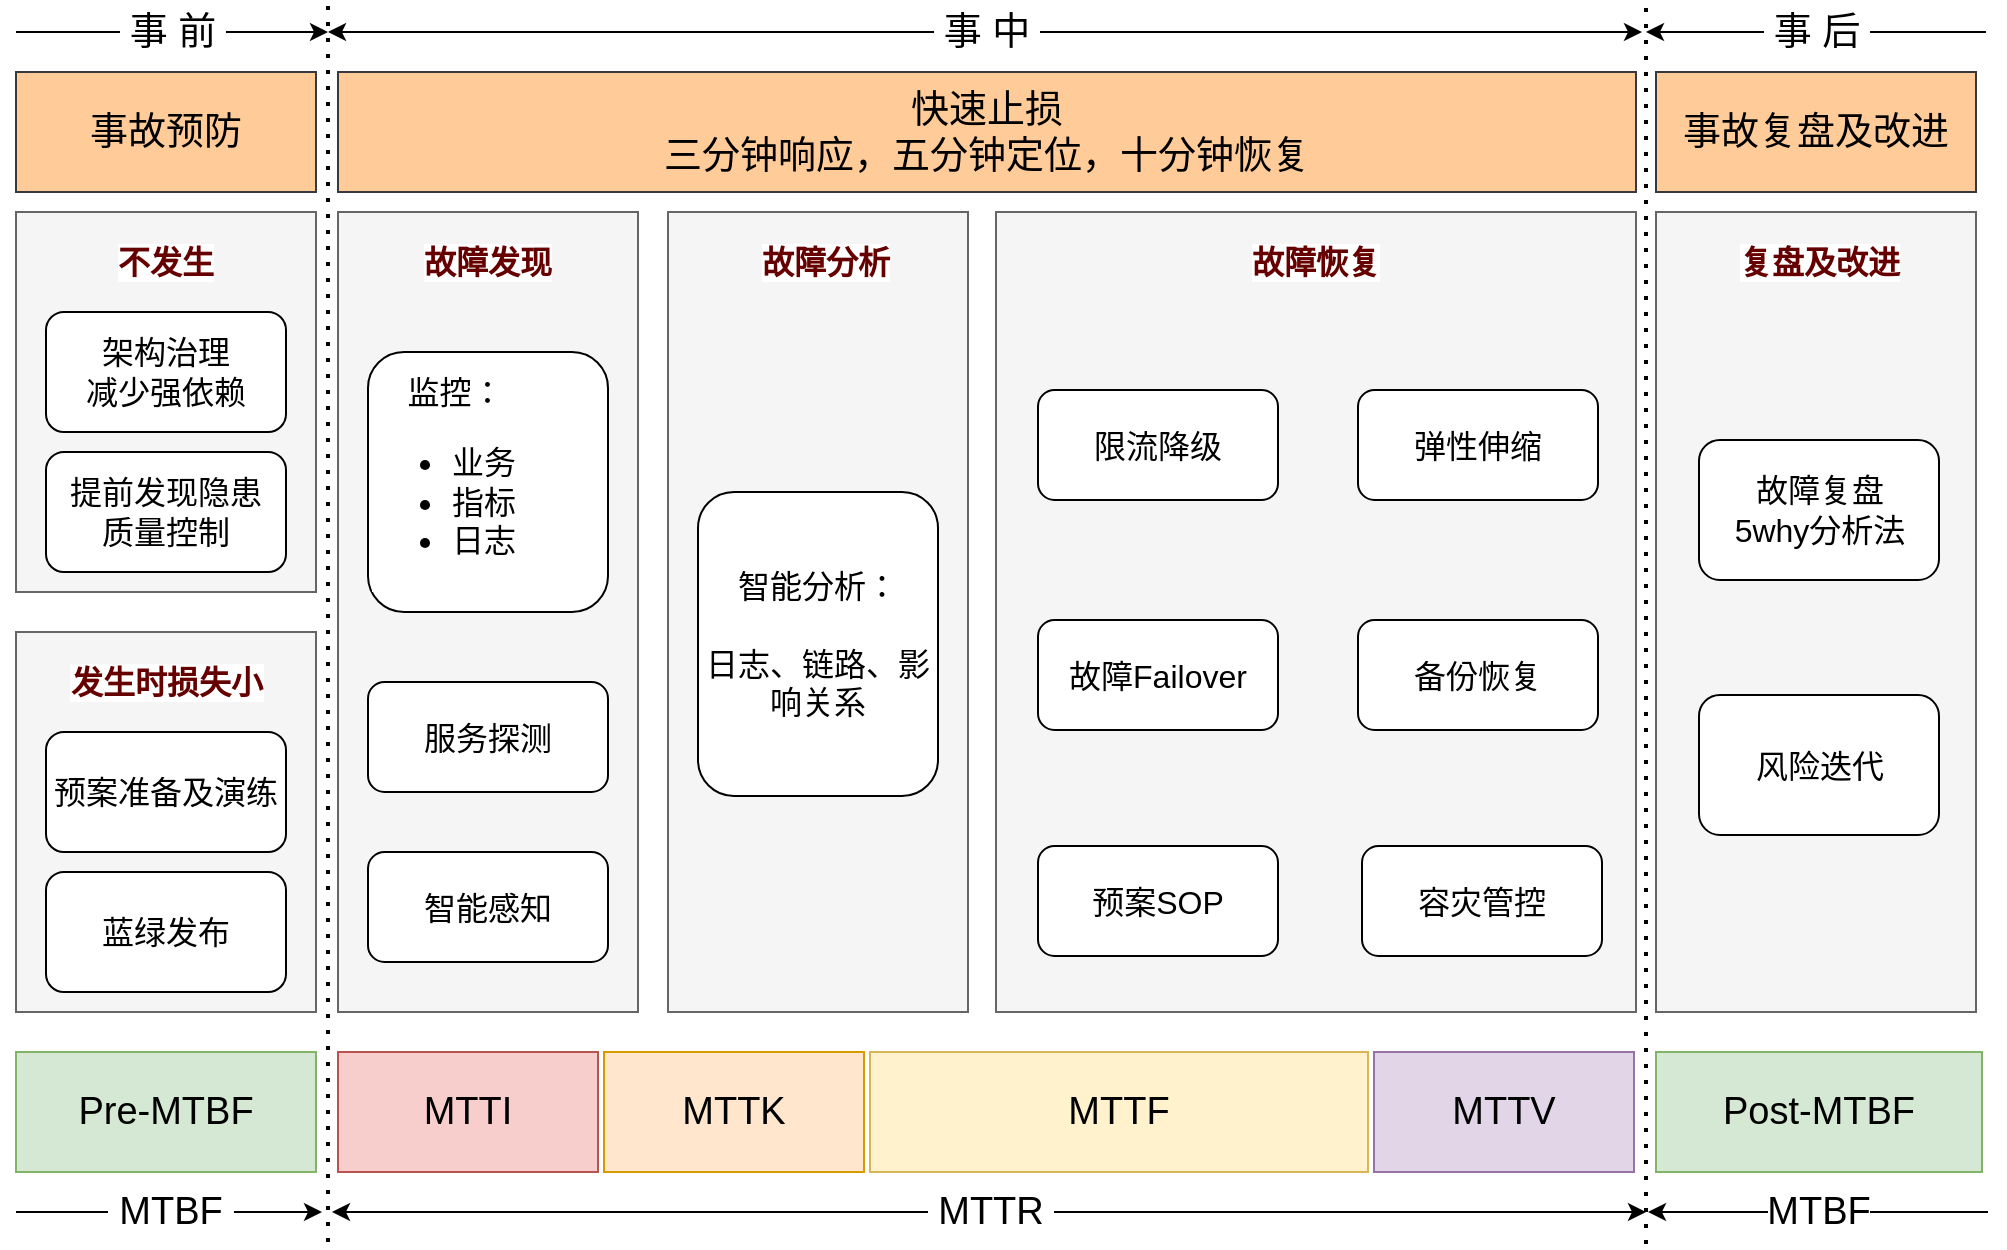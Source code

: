 <mxfile version="20.3.0" type="device"><diagram id="g2_BOzwbXSpQuKbzpzVD" name="第 1 页"><mxGraphModel dx="1106" dy="892" grid="0" gridSize="10" guides="1" tooltips="1" connect="1" arrows="1" fold="1" page="0" pageScale="1" pageWidth="827" pageHeight="1169" math="0" shadow="0"><root><mxCell id="0"/><mxCell id="1" parent="0"/><mxCell id="_H8MRdq_b75Qdq6JSZi0-1" value="" style="endArrow=none;dashed=1;html=1;dashPattern=1 3;strokeWidth=2;rounded=0;" edge="1" parent="1"><mxGeometry width="50" height="50" relative="1" as="geometry"><mxPoint x="176" y="775" as="sourcePoint"/><mxPoint x="176" y="155" as="targetPoint"/></mxGeometry></mxCell><mxCell id="_H8MRdq_b75Qdq6JSZi0-2" value="" style="endArrow=none;dashed=1;html=1;dashPattern=1 3;strokeWidth=2;rounded=0;" edge="1" parent="1"><mxGeometry width="50" height="50" relative="1" as="geometry"><mxPoint x="835" y="776" as="sourcePoint"/><mxPoint x="835" y="156" as="targetPoint"/></mxGeometry></mxCell><mxCell id="_H8MRdq_b75Qdq6JSZi0-6" value="&amp;nbsp;事 中&amp;nbsp;" style="endArrow=classic;startArrow=classic;html=1;rounded=0;fontSize=19;" edge="1" parent="1"><mxGeometry width="50" height="50" relative="1" as="geometry"><mxPoint x="176" y="170" as="sourcePoint"/><mxPoint x="833" y="170" as="targetPoint"/></mxGeometry></mxCell><mxCell id="_H8MRdq_b75Qdq6JSZi0-8" value="&amp;nbsp;事 前&amp;nbsp;" style="endArrow=classic;html=1;rounded=0;fontSize=19;" edge="1" parent="1"><mxGeometry width="50" height="50" relative="1" as="geometry"><mxPoint x="20" y="170" as="sourcePoint"/><mxPoint x="176" y="170" as="targetPoint"/></mxGeometry></mxCell><mxCell id="_H8MRdq_b75Qdq6JSZi0-10" value="&amp;nbsp;事 后&amp;nbsp;" style="endArrow=classic;html=1;rounded=0;fontSize=19;" edge="1" parent="1"><mxGeometry width="50" height="50" relative="1" as="geometry"><mxPoint x="1005" y="170" as="sourcePoint"/><mxPoint x="835" y="170" as="targetPoint"/></mxGeometry></mxCell><mxCell id="_H8MRdq_b75Qdq6JSZi0-11" value="Pre-MTBF" style="rounded=0;whiteSpace=wrap;html=1;labelBackgroundColor=none;labelBorderColor=none;fontSize=19;fillColor=#d5e8d4;strokeColor=#82b366;" vertex="1" parent="1"><mxGeometry x="20" y="680" width="150" height="60" as="geometry"/></mxCell><mxCell id="_H8MRdq_b75Qdq6JSZi0-12" value="MTTI" style="rounded=0;whiteSpace=wrap;html=1;labelBackgroundColor=none;labelBorderColor=none;fontSize=19;fillColor=#f8cecc;strokeColor=#b85450;" vertex="1" parent="1"><mxGeometry x="181" y="680" width="130" height="60" as="geometry"/></mxCell><mxCell id="_H8MRdq_b75Qdq6JSZi0-13" value="MTTK" style="rounded=0;whiteSpace=wrap;html=1;labelBackgroundColor=none;labelBorderColor=none;fontSize=19;fillColor=#ffe6cc;strokeColor=#d79b00;" vertex="1" parent="1"><mxGeometry x="314" y="680" width="130" height="60" as="geometry"/></mxCell><mxCell id="_H8MRdq_b75Qdq6JSZi0-14" value="MTTF" style="rounded=0;whiteSpace=wrap;html=1;labelBackgroundColor=none;labelBorderColor=none;fontSize=19;fillColor=#fff2cc;strokeColor=#d6b656;" vertex="1" parent="1"><mxGeometry x="447" y="680" width="249" height="60" as="geometry"/></mxCell><mxCell id="_H8MRdq_b75Qdq6JSZi0-15" value="MTTV" style="rounded=0;whiteSpace=wrap;html=1;labelBackgroundColor=none;labelBorderColor=none;fontSize=19;fillColor=#e1d5e7;strokeColor=#9673a6;" vertex="1" parent="1"><mxGeometry x="699" y="680" width="130" height="60" as="geometry"/></mxCell><mxCell id="_H8MRdq_b75Qdq6JSZi0-16" value="&amp;nbsp;MTBF&amp;nbsp;" style="endArrow=classic;html=1;rounded=0;fontSize=19;" edge="1" parent="1"><mxGeometry width="50" height="50" relative="1" as="geometry"><mxPoint x="20" y="760" as="sourcePoint"/><mxPoint x="173" y="760" as="targetPoint"/><Array as="points"/></mxGeometry></mxCell><mxCell id="_H8MRdq_b75Qdq6JSZi0-17" value="&amp;nbsp;MTTR&amp;nbsp;" style="endArrow=classic;startArrow=classic;html=1;rounded=0;fontSize=19;" edge="1" parent="1"><mxGeometry width="50" height="50" relative="1" as="geometry"><mxPoint x="178" y="760" as="sourcePoint"/><mxPoint x="835" y="760" as="targetPoint"/></mxGeometry></mxCell><mxCell id="_H8MRdq_b75Qdq6JSZi0-18" value="MTBF" style="endArrow=classic;html=1;rounded=0;fontSize=19;" edge="1" parent="1"><mxGeometry width="50" height="50" relative="1" as="geometry"><mxPoint x="1006" y="760" as="sourcePoint"/><mxPoint x="836" y="760" as="targetPoint"/></mxGeometry></mxCell><mxCell id="_H8MRdq_b75Qdq6JSZi0-19" value="Post-MTBF" style="rounded=0;whiteSpace=wrap;html=1;labelBackgroundColor=none;labelBorderColor=none;fontSize=19;fillColor=#d5e8d4;strokeColor=#82b366;" vertex="1" parent="1"><mxGeometry x="840" y="680" width="163" height="60" as="geometry"/></mxCell><mxCell id="_H8MRdq_b75Qdq6JSZi0-20" value="事故预防" style="rounded=0;whiteSpace=wrap;html=1;labelBackgroundColor=none;labelBorderColor=none;fontSize=19;fillColor=#ffcc99;strokeColor=#36393d;" vertex="1" parent="1"><mxGeometry x="20" y="190" width="150" height="60" as="geometry"/></mxCell><mxCell id="_H8MRdq_b75Qdq6JSZi0-21" value="快速止损&lt;br&gt;三分钟响应，五分钟定位，十分钟恢复" style="rounded=0;whiteSpace=wrap;html=1;labelBackgroundColor=none;labelBorderColor=none;fontSize=19;fillColor=#ffcc99;strokeColor=#36393d;" vertex="1" parent="1"><mxGeometry x="181" y="190" width="649" height="60" as="geometry"/></mxCell><mxCell id="_H8MRdq_b75Qdq6JSZi0-22" value="事故复盘及改进" style="rounded=0;whiteSpace=wrap;html=1;labelBackgroundColor=none;labelBorderColor=none;fontSize=19;fillColor=#ffcc99;strokeColor=#36393d;" vertex="1" parent="1"><mxGeometry x="840" y="190" width="160" height="60" as="geometry"/></mxCell><mxCell id="_H8MRdq_b75Qdq6JSZi0-24" value="" style="rounded=0;whiteSpace=wrap;html=1;labelBackgroundColor=default;labelBorderColor=none;fontSize=19;fillColor=#f5f5f5;fontColor=#333333;strokeColor=#666666;" vertex="1" parent="1"><mxGeometry x="20" y="260" width="150" height="190" as="geometry"/></mxCell><mxCell id="_H8MRdq_b75Qdq6JSZi0-25" value="架构治理&lt;br&gt;减少强依赖" style="rounded=1;whiteSpace=wrap;html=1;labelBackgroundColor=default;labelBorderColor=none;fontSize=16;fillColor=default;gradientColor=none;" vertex="1" parent="1"><mxGeometry x="35" y="310" width="120" height="60" as="geometry"/></mxCell><mxCell id="_H8MRdq_b75Qdq6JSZi0-26" value="提前发现隐患&lt;br&gt;质量控制" style="rounded=1;whiteSpace=wrap;html=1;labelBackgroundColor=default;labelBorderColor=none;fontSize=16;fillColor=default;gradientColor=none;" vertex="1" parent="1"><mxGeometry x="35" y="380" width="120" height="60" as="geometry"/></mxCell><mxCell id="_H8MRdq_b75Qdq6JSZi0-27" value="不发生" style="text;html=1;strokeColor=none;fillColor=none;align=center;verticalAlign=middle;whiteSpace=wrap;rounded=0;labelBackgroundColor=default;labelBorderColor=none;fontSize=16;fontStyle=1;fontColor=#660000;" vertex="1" parent="1"><mxGeometry x="65" y="270" width="60" height="30" as="geometry"/></mxCell><mxCell id="_H8MRdq_b75Qdq6JSZi0-28" value="" style="rounded=0;whiteSpace=wrap;html=1;labelBackgroundColor=default;labelBorderColor=none;fontSize=19;fillColor=#f5f5f5;fontColor=#333333;strokeColor=#666666;" vertex="1" parent="1"><mxGeometry x="20" y="470" width="150" height="190" as="geometry"/></mxCell><mxCell id="_H8MRdq_b75Qdq6JSZi0-29" value="发生时损失小" style="text;html=1;strokeColor=none;fillColor=none;align=center;verticalAlign=middle;whiteSpace=wrap;rounded=0;labelBackgroundColor=default;labelBorderColor=none;fontSize=16;fontStyle=1;fontColor=#660000;" vertex="1" parent="1"><mxGeometry x="42.5" y="480" width="105" height="30" as="geometry"/></mxCell><mxCell id="_H8MRdq_b75Qdq6JSZi0-30" value="预案准备及演练" style="rounded=1;whiteSpace=wrap;html=1;labelBackgroundColor=default;labelBorderColor=none;fontSize=16;fillColor=default;gradientColor=none;" vertex="1" parent="1"><mxGeometry x="35" y="520" width="120" height="60" as="geometry"/></mxCell><mxCell id="_H8MRdq_b75Qdq6JSZi0-31" value="蓝绿发布" style="rounded=1;whiteSpace=wrap;html=1;labelBackgroundColor=default;labelBorderColor=none;fontSize=16;fillColor=default;gradientColor=none;" vertex="1" parent="1"><mxGeometry x="35" y="590" width="120" height="60" as="geometry"/></mxCell><mxCell id="_H8MRdq_b75Qdq6JSZi0-32" value="" style="rounded=0;whiteSpace=wrap;html=1;labelBackgroundColor=default;labelBorderColor=none;fontSize=19;fillColor=#f5f5f5;fontColor=#333333;strokeColor=#666666;" vertex="1" parent="1"><mxGeometry x="181" y="260" width="150" height="400" as="geometry"/></mxCell><mxCell id="_H8MRdq_b75Qdq6JSZi0-33" value="故障发现" style="text;html=1;strokeColor=none;fillColor=none;align=center;verticalAlign=middle;whiteSpace=wrap;rounded=0;labelBackgroundColor=default;labelBorderColor=none;fontSize=16;fontStyle=1;fontColor=#660000;" vertex="1" parent="1"><mxGeometry x="216" y="270" width="80" height="30" as="geometry"/></mxCell><mxCell id="_H8MRdq_b75Qdq6JSZi0-37" value="" style="rounded=0;whiteSpace=wrap;html=1;labelBackgroundColor=default;labelBorderColor=none;fontSize=19;fillColor=#f5f5f5;fontColor=#333333;strokeColor=#666666;" vertex="1" parent="1"><mxGeometry x="346" y="260" width="150" height="400" as="geometry"/></mxCell><mxCell id="_H8MRdq_b75Qdq6JSZi0-38" value="故障分析" style="text;html=1;strokeColor=none;fillColor=none;align=center;verticalAlign=middle;whiteSpace=wrap;rounded=0;labelBackgroundColor=default;labelBorderColor=none;fontSize=16;fontStyle=1;fontColor=#660000;" vertex="1" parent="1"><mxGeometry x="385" y="270" width="80" height="30" as="geometry"/></mxCell><mxCell id="_H8MRdq_b75Qdq6JSZi0-39" value="" style="rounded=0;whiteSpace=wrap;html=1;labelBackgroundColor=default;labelBorderColor=none;fontSize=19;fillColor=#f5f5f5;fontColor=#333333;strokeColor=#666666;" vertex="1" parent="1"><mxGeometry x="510" y="260" width="320" height="400" as="geometry"/></mxCell><mxCell id="_H8MRdq_b75Qdq6JSZi0-40" value="故障恢复" style="text;html=1;strokeColor=none;fillColor=none;align=center;verticalAlign=middle;whiteSpace=wrap;rounded=0;labelBackgroundColor=default;labelBorderColor=none;fontSize=16;fontStyle=1;fontColor=#660000;" vertex="1" parent="1"><mxGeometry x="630" y="270" width="80" height="30" as="geometry"/></mxCell><mxCell id="_H8MRdq_b75Qdq6JSZi0-41" value="&amp;nbsp; &amp;nbsp; 监控：&lt;br&gt;&lt;ul&gt;&lt;li&gt;&lt;span style=&quot;&quot;&gt;业务&lt;/span&gt;&lt;/li&gt;&lt;li&gt;&lt;span style=&quot;&quot;&gt;指标&lt;/span&gt;&lt;/li&gt;&lt;li&gt;&lt;span style=&quot;&quot;&gt;日志&lt;/span&gt;&lt;/li&gt;&lt;/ul&gt;" style="rounded=1;whiteSpace=wrap;html=1;labelBackgroundColor=default;labelBorderColor=none;fontSize=16;fillColor=default;gradientColor=none;align=left;" vertex="1" parent="1"><mxGeometry x="196" y="330" width="120" height="130" as="geometry"/></mxCell><mxCell id="_H8MRdq_b75Qdq6JSZi0-42" value="服务探测" style="rounded=1;whiteSpace=wrap;html=1;labelBackgroundColor=default;labelBorderColor=none;fontSize=16;fillColor=default;gradientColor=none;" vertex="1" parent="1"><mxGeometry x="196" y="495" width="120" height="55" as="geometry"/></mxCell><mxCell id="_H8MRdq_b75Qdq6JSZi0-43" value="智能感知" style="rounded=1;whiteSpace=wrap;html=1;labelBackgroundColor=default;labelBorderColor=none;fontSize=16;fillColor=default;gradientColor=none;" vertex="1" parent="1"><mxGeometry x="196" y="580" width="120" height="55" as="geometry"/></mxCell><mxCell id="_H8MRdq_b75Qdq6JSZi0-44" value="智能分析：&lt;br&gt;&lt;br&gt;日志、链路、影响关系" style="rounded=1;html=1;labelBackgroundColor=default;labelBorderColor=none;fontSize=16;fillColor=default;gradientColor=none;whiteSpace=wrap;spacing=2;spacingLeft=3;spacingRight=3;" vertex="1" parent="1"><mxGeometry x="361" y="400" width="120" height="152" as="geometry"/></mxCell><mxCell id="_H8MRdq_b75Qdq6JSZi0-45" value="限流降级" style="rounded=1;whiteSpace=wrap;html=1;labelBackgroundColor=default;labelBorderColor=none;fontSize=16;fillColor=default;gradientColor=none;" vertex="1" parent="1"><mxGeometry x="531" y="349" width="120" height="55" as="geometry"/></mxCell><mxCell id="_H8MRdq_b75Qdq6JSZi0-46" value="故障Failover" style="rounded=1;whiteSpace=wrap;html=1;labelBackgroundColor=default;labelBorderColor=none;fontSize=16;fillColor=default;gradientColor=none;" vertex="1" parent="1"><mxGeometry x="531" y="464" width="120" height="55" as="geometry"/></mxCell><mxCell id="_H8MRdq_b75Qdq6JSZi0-47" value="预案SOP" style="rounded=1;whiteSpace=wrap;html=1;labelBackgroundColor=default;labelBorderColor=none;fontSize=16;fillColor=default;gradientColor=none;" vertex="1" parent="1"><mxGeometry x="531" y="577" width="120" height="55" as="geometry"/></mxCell><mxCell id="_H8MRdq_b75Qdq6JSZi0-48" value="弹性伸缩" style="rounded=1;whiteSpace=wrap;html=1;labelBackgroundColor=default;labelBorderColor=none;fontSize=16;fillColor=default;gradientColor=none;" vertex="1" parent="1"><mxGeometry x="691" y="349" width="120" height="55" as="geometry"/></mxCell><mxCell id="_H8MRdq_b75Qdq6JSZi0-49" value="备份恢复" style="rounded=1;whiteSpace=wrap;html=1;labelBackgroundColor=default;labelBorderColor=none;fontSize=16;fillColor=default;gradientColor=none;" vertex="1" parent="1"><mxGeometry x="691" y="464" width="120" height="55" as="geometry"/></mxCell><mxCell id="_H8MRdq_b75Qdq6JSZi0-50" value="容灾管控" style="rounded=1;whiteSpace=wrap;html=1;labelBackgroundColor=default;labelBorderColor=none;fontSize=16;fillColor=default;gradientColor=none;" vertex="1" parent="1"><mxGeometry x="693" y="577" width="120" height="55" as="geometry"/></mxCell><mxCell id="_H8MRdq_b75Qdq6JSZi0-51" value="" style="rounded=0;whiteSpace=wrap;html=1;labelBackgroundColor=default;labelBorderColor=none;fontSize=19;fillColor=#f5f5f5;fontColor=#333333;strokeColor=#666666;" vertex="1" parent="1"><mxGeometry x="840" y="260" width="160" height="400" as="geometry"/></mxCell><mxCell id="_H8MRdq_b75Qdq6JSZi0-52" value="复盘及改进" style="text;html=1;strokeColor=none;fillColor=none;align=center;verticalAlign=middle;whiteSpace=wrap;rounded=0;labelBackgroundColor=default;labelBorderColor=none;fontSize=16;fontStyle=1;fontColor=#660000;" vertex="1" parent="1"><mxGeometry x="871.5" y="270" width="100" height="30" as="geometry"/></mxCell><mxCell id="_H8MRdq_b75Qdq6JSZi0-53" value="故障复盘&lt;br&gt;5why分析法" style="rounded=1;whiteSpace=wrap;html=1;labelBackgroundColor=default;labelBorderColor=none;fontSize=16;fillColor=default;gradientColor=none;" vertex="1" parent="1"><mxGeometry x="861.5" y="374" width="120" height="70" as="geometry"/></mxCell><mxCell id="_H8MRdq_b75Qdq6JSZi0-54" value="风险迭代" style="rounded=1;whiteSpace=wrap;html=1;labelBackgroundColor=default;labelBorderColor=none;fontSize=16;fillColor=default;gradientColor=none;" vertex="1" parent="1"><mxGeometry x="861.5" y="501.5" width="120" height="70" as="geometry"/></mxCell></root></mxGraphModel></diagram></mxfile>